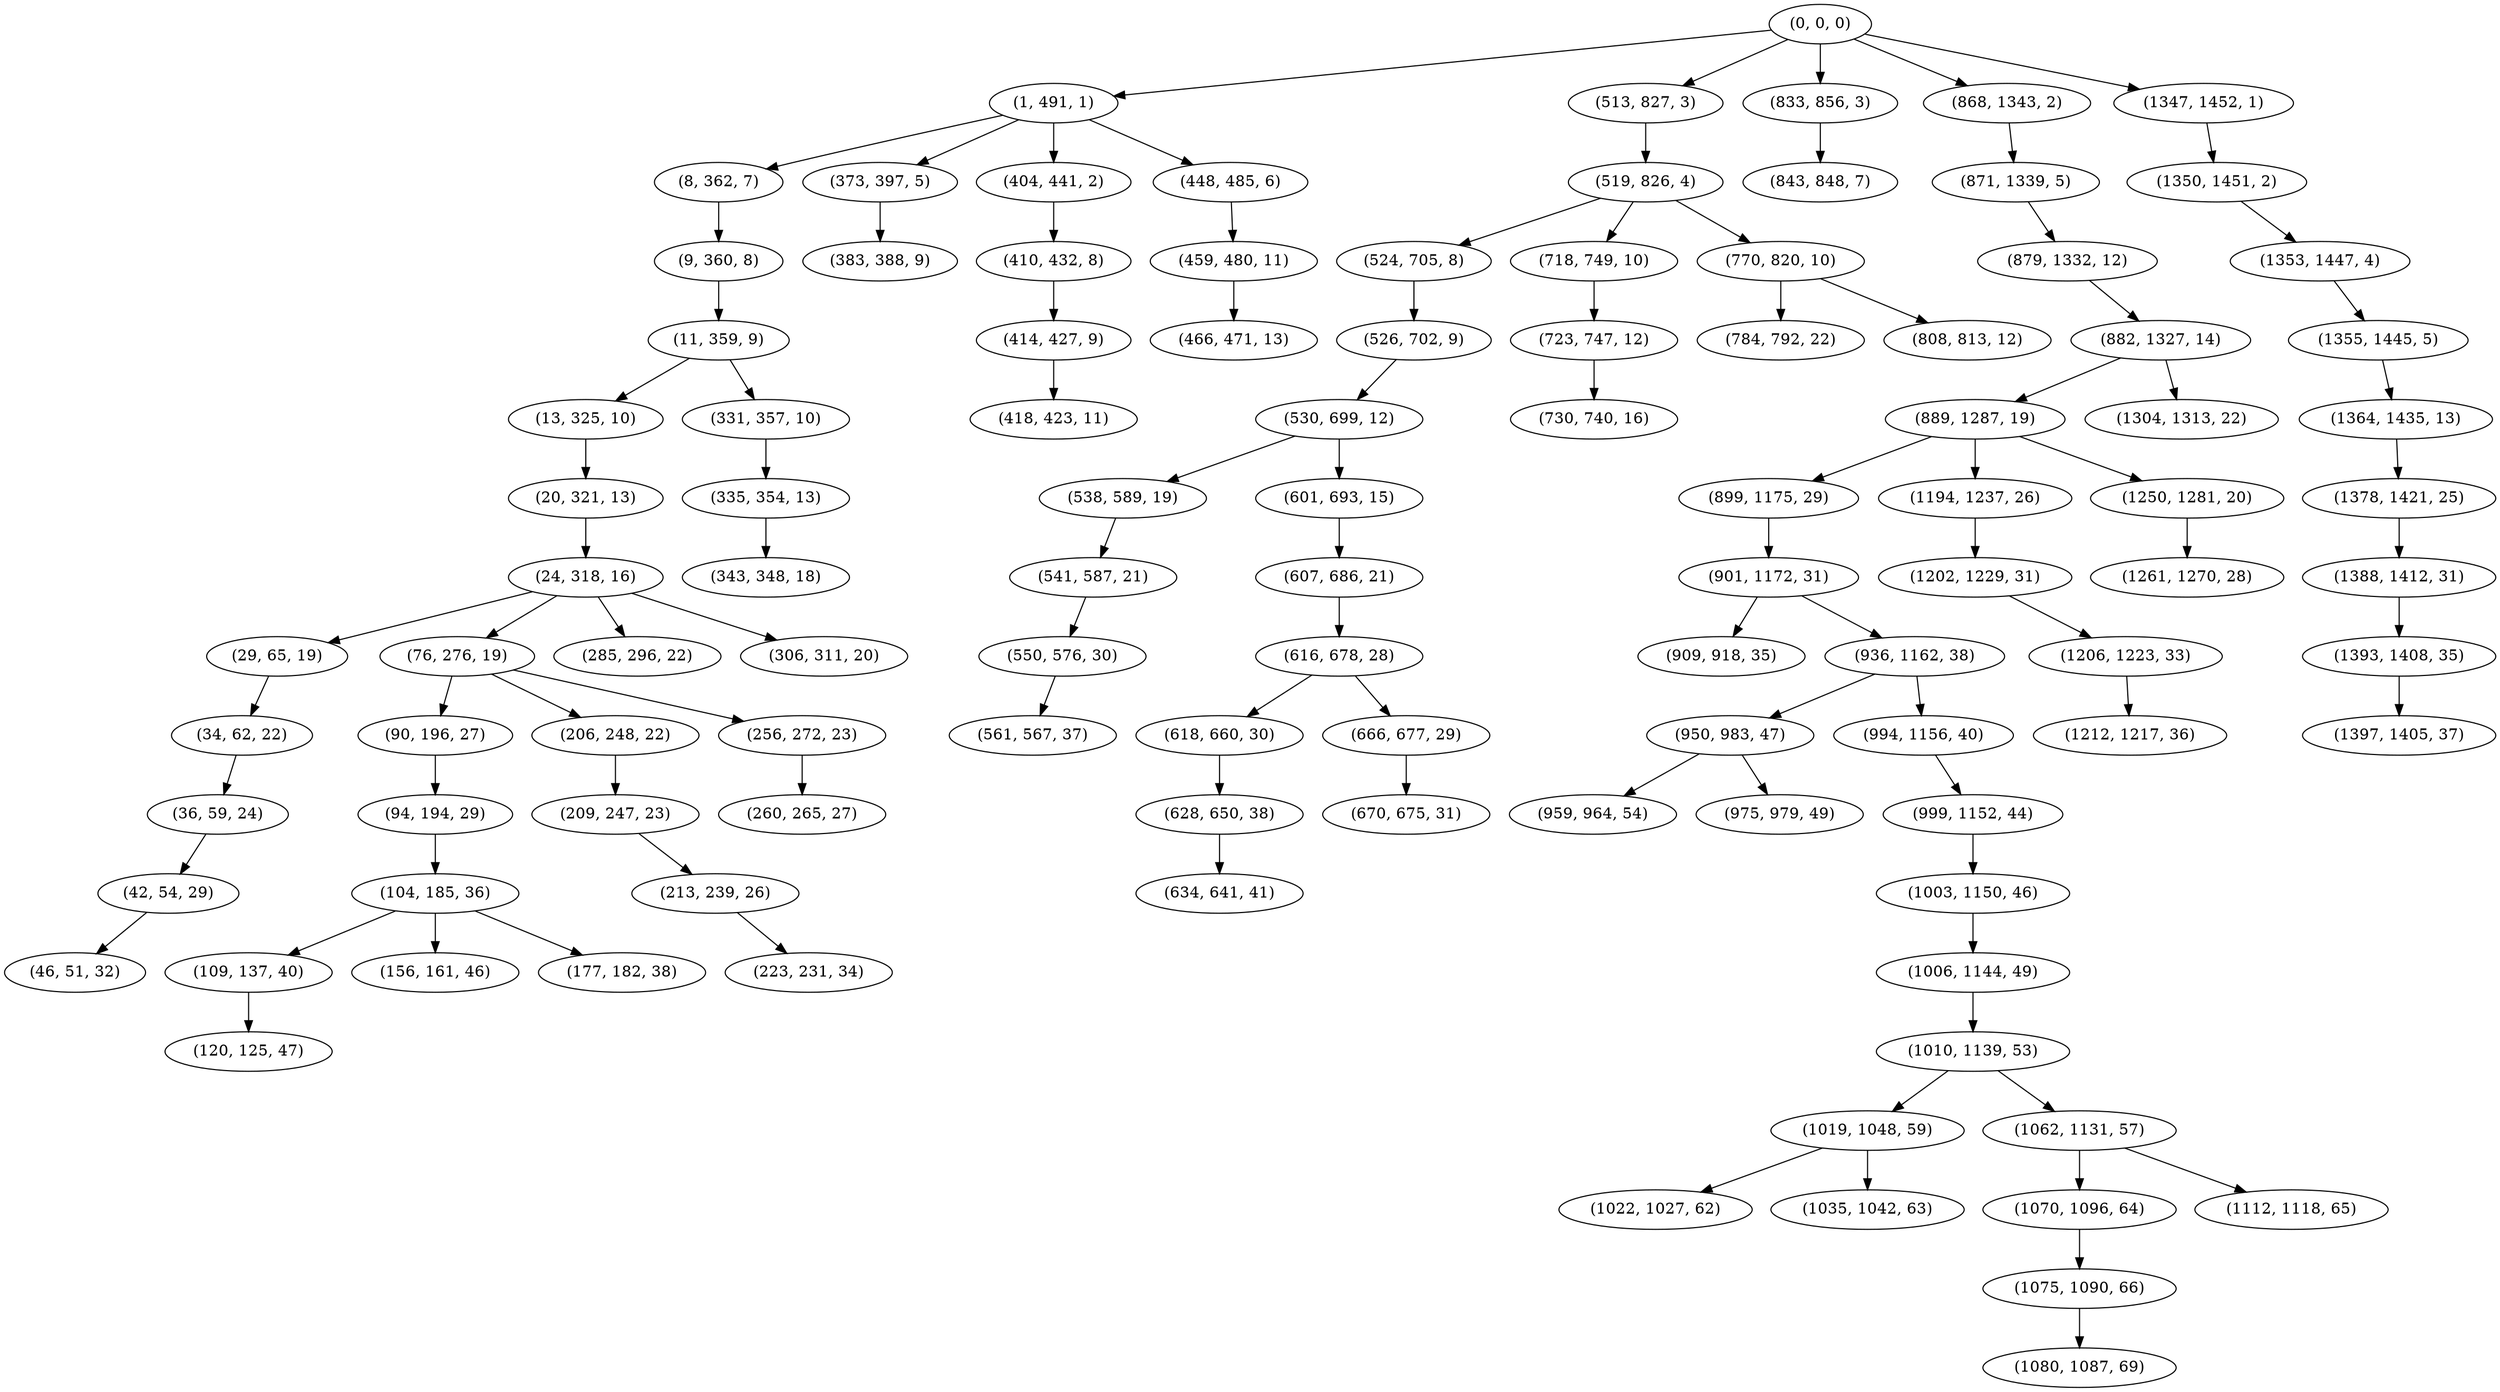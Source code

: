 digraph tree {
    "(0, 0, 0)";
    "(1, 491, 1)";
    "(8, 362, 7)";
    "(9, 360, 8)";
    "(11, 359, 9)";
    "(13, 325, 10)";
    "(20, 321, 13)";
    "(24, 318, 16)";
    "(29, 65, 19)";
    "(34, 62, 22)";
    "(36, 59, 24)";
    "(42, 54, 29)";
    "(46, 51, 32)";
    "(76, 276, 19)";
    "(90, 196, 27)";
    "(94, 194, 29)";
    "(104, 185, 36)";
    "(109, 137, 40)";
    "(120, 125, 47)";
    "(156, 161, 46)";
    "(177, 182, 38)";
    "(206, 248, 22)";
    "(209, 247, 23)";
    "(213, 239, 26)";
    "(223, 231, 34)";
    "(256, 272, 23)";
    "(260, 265, 27)";
    "(285, 296, 22)";
    "(306, 311, 20)";
    "(331, 357, 10)";
    "(335, 354, 13)";
    "(343, 348, 18)";
    "(373, 397, 5)";
    "(383, 388, 9)";
    "(404, 441, 2)";
    "(410, 432, 8)";
    "(414, 427, 9)";
    "(418, 423, 11)";
    "(448, 485, 6)";
    "(459, 480, 11)";
    "(466, 471, 13)";
    "(513, 827, 3)";
    "(519, 826, 4)";
    "(524, 705, 8)";
    "(526, 702, 9)";
    "(530, 699, 12)";
    "(538, 589, 19)";
    "(541, 587, 21)";
    "(550, 576, 30)";
    "(561, 567, 37)";
    "(601, 693, 15)";
    "(607, 686, 21)";
    "(616, 678, 28)";
    "(618, 660, 30)";
    "(628, 650, 38)";
    "(634, 641, 41)";
    "(666, 677, 29)";
    "(670, 675, 31)";
    "(718, 749, 10)";
    "(723, 747, 12)";
    "(730, 740, 16)";
    "(770, 820, 10)";
    "(784, 792, 22)";
    "(808, 813, 12)";
    "(833, 856, 3)";
    "(843, 848, 7)";
    "(868, 1343, 2)";
    "(871, 1339, 5)";
    "(879, 1332, 12)";
    "(882, 1327, 14)";
    "(889, 1287, 19)";
    "(899, 1175, 29)";
    "(901, 1172, 31)";
    "(909, 918, 35)";
    "(936, 1162, 38)";
    "(950, 983, 47)";
    "(959, 964, 54)";
    "(975, 979, 49)";
    "(994, 1156, 40)";
    "(999, 1152, 44)";
    "(1003, 1150, 46)";
    "(1006, 1144, 49)";
    "(1010, 1139, 53)";
    "(1019, 1048, 59)";
    "(1022, 1027, 62)";
    "(1035, 1042, 63)";
    "(1062, 1131, 57)";
    "(1070, 1096, 64)";
    "(1075, 1090, 66)";
    "(1080, 1087, 69)";
    "(1112, 1118, 65)";
    "(1194, 1237, 26)";
    "(1202, 1229, 31)";
    "(1206, 1223, 33)";
    "(1212, 1217, 36)";
    "(1250, 1281, 20)";
    "(1261, 1270, 28)";
    "(1304, 1313, 22)";
    "(1347, 1452, 1)";
    "(1350, 1451, 2)";
    "(1353, 1447, 4)";
    "(1355, 1445, 5)";
    "(1364, 1435, 13)";
    "(1378, 1421, 25)";
    "(1388, 1412, 31)";
    "(1393, 1408, 35)";
    "(1397, 1405, 37)";
    "(0, 0, 0)" -> "(1, 491, 1)";
    "(0, 0, 0)" -> "(513, 827, 3)";
    "(0, 0, 0)" -> "(833, 856, 3)";
    "(0, 0, 0)" -> "(868, 1343, 2)";
    "(0, 0, 0)" -> "(1347, 1452, 1)";
    "(1, 491, 1)" -> "(8, 362, 7)";
    "(1, 491, 1)" -> "(373, 397, 5)";
    "(1, 491, 1)" -> "(404, 441, 2)";
    "(1, 491, 1)" -> "(448, 485, 6)";
    "(8, 362, 7)" -> "(9, 360, 8)";
    "(9, 360, 8)" -> "(11, 359, 9)";
    "(11, 359, 9)" -> "(13, 325, 10)";
    "(11, 359, 9)" -> "(331, 357, 10)";
    "(13, 325, 10)" -> "(20, 321, 13)";
    "(20, 321, 13)" -> "(24, 318, 16)";
    "(24, 318, 16)" -> "(29, 65, 19)";
    "(24, 318, 16)" -> "(76, 276, 19)";
    "(24, 318, 16)" -> "(285, 296, 22)";
    "(24, 318, 16)" -> "(306, 311, 20)";
    "(29, 65, 19)" -> "(34, 62, 22)";
    "(34, 62, 22)" -> "(36, 59, 24)";
    "(36, 59, 24)" -> "(42, 54, 29)";
    "(42, 54, 29)" -> "(46, 51, 32)";
    "(76, 276, 19)" -> "(90, 196, 27)";
    "(76, 276, 19)" -> "(206, 248, 22)";
    "(76, 276, 19)" -> "(256, 272, 23)";
    "(90, 196, 27)" -> "(94, 194, 29)";
    "(94, 194, 29)" -> "(104, 185, 36)";
    "(104, 185, 36)" -> "(109, 137, 40)";
    "(104, 185, 36)" -> "(156, 161, 46)";
    "(104, 185, 36)" -> "(177, 182, 38)";
    "(109, 137, 40)" -> "(120, 125, 47)";
    "(206, 248, 22)" -> "(209, 247, 23)";
    "(209, 247, 23)" -> "(213, 239, 26)";
    "(213, 239, 26)" -> "(223, 231, 34)";
    "(256, 272, 23)" -> "(260, 265, 27)";
    "(331, 357, 10)" -> "(335, 354, 13)";
    "(335, 354, 13)" -> "(343, 348, 18)";
    "(373, 397, 5)" -> "(383, 388, 9)";
    "(404, 441, 2)" -> "(410, 432, 8)";
    "(410, 432, 8)" -> "(414, 427, 9)";
    "(414, 427, 9)" -> "(418, 423, 11)";
    "(448, 485, 6)" -> "(459, 480, 11)";
    "(459, 480, 11)" -> "(466, 471, 13)";
    "(513, 827, 3)" -> "(519, 826, 4)";
    "(519, 826, 4)" -> "(524, 705, 8)";
    "(519, 826, 4)" -> "(718, 749, 10)";
    "(519, 826, 4)" -> "(770, 820, 10)";
    "(524, 705, 8)" -> "(526, 702, 9)";
    "(526, 702, 9)" -> "(530, 699, 12)";
    "(530, 699, 12)" -> "(538, 589, 19)";
    "(530, 699, 12)" -> "(601, 693, 15)";
    "(538, 589, 19)" -> "(541, 587, 21)";
    "(541, 587, 21)" -> "(550, 576, 30)";
    "(550, 576, 30)" -> "(561, 567, 37)";
    "(601, 693, 15)" -> "(607, 686, 21)";
    "(607, 686, 21)" -> "(616, 678, 28)";
    "(616, 678, 28)" -> "(618, 660, 30)";
    "(616, 678, 28)" -> "(666, 677, 29)";
    "(618, 660, 30)" -> "(628, 650, 38)";
    "(628, 650, 38)" -> "(634, 641, 41)";
    "(666, 677, 29)" -> "(670, 675, 31)";
    "(718, 749, 10)" -> "(723, 747, 12)";
    "(723, 747, 12)" -> "(730, 740, 16)";
    "(770, 820, 10)" -> "(784, 792, 22)";
    "(770, 820, 10)" -> "(808, 813, 12)";
    "(833, 856, 3)" -> "(843, 848, 7)";
    "(868, 1343, 2)" -> "(871, 1339, 5)";
    "(871, 1339, 5)" -> "(879, 1332, 12)";
    "(879, 1332, 12)" -> "(882, 1327, 14)";
    "(882, 1327, 14)" -> "(889, 1287, 19)";
    "(882, 1327, 14)" -> "(1304, 1313, 22)";
    "(889, 1287, 19)" -> "(899, 1175, 29)";
    "(889, 1287, 19)" -> "(1194, 1237, 26)";
    "(889, 1287, 19)" -> "(1250, 1281, 20)";
    "(899, 1175, 29)" -> "(901, 1172, 31)";
    "(901, 1172, 31)" -> "(909, 918, 35)";
    "(901, 1172, 31)" -> "(936, 1162, 38)";
    "(936, 1162, 38)" -> "(950, 983, 47)";
    "(936, 1162, 38)" -> "(994, 1156, 40)";
    "(950, 983, 47)" -> "(959, 964, 54)";
    "(950, 983, 47)" -> "(975, 979, 49)";
    "(994, 1156, 40)" -> "(999, 1152, 44)";
    "(999, 1152, 44)" -> "(1003, 1150, 46)";
    "(1003, 1150, 46)" -> "(1006, 1144, 49)";
    "(1006, 1144, 49)" -> "(1010, 1139, 53)";
    "(1010, 1139, 53)" -> "(1019, 1048, 59)";
    "(1010, 1139, 53)" -> "(1062, 1131, 57)";
    "(1019, 1048, 59)" -> "(1022, 1027, 62)";
    "(1019, 1048, 59)" -> "(1035, 1042, 63)";
    "(1062, 1131, 57)" -> "(1070, 1096, 64)";
    "(1062, 1131, 57)" -> "(1112, 1118, 65)";
    "(1070, 1096, 64)" -> "(1075, 1090, 66)";
    "(1075, 1090, 66)" -> "(1080, 1087, 69)";
    "(1194, 1237, 26)" -> "(1202, 1229, 31)";
    "(1202, 1229, 31)" -> "(1206, 1223, 33)";
    "(1206, 1223, 33)" -> "(1212, 1217, 36)";
    "(1250, 1281, 20)" -> "(1261, 1270, 28)";
    "(1347, 1452, 1)" -> "(1350, 1451, 2)";
    "(1350, 1451, 2)" -> "(1353, 1447, 4)";
    "(1353, 1447, 4)" -> "(1355, 1445, 5)";
    "(1355, 1445, 5)" -> "(1364, 1435, 13)";
    "(1364, 1435, 13)" -> "(1378, 1421, 25)";
    "(1378, 1421, 25)" -> "(1388, 1412, 31)";
    "(1388, 1412, 31)" -> "(1393, 1408, 35)";
    "(1393, 1408, 35)" -> "(1397, 1405, 37)";
}
